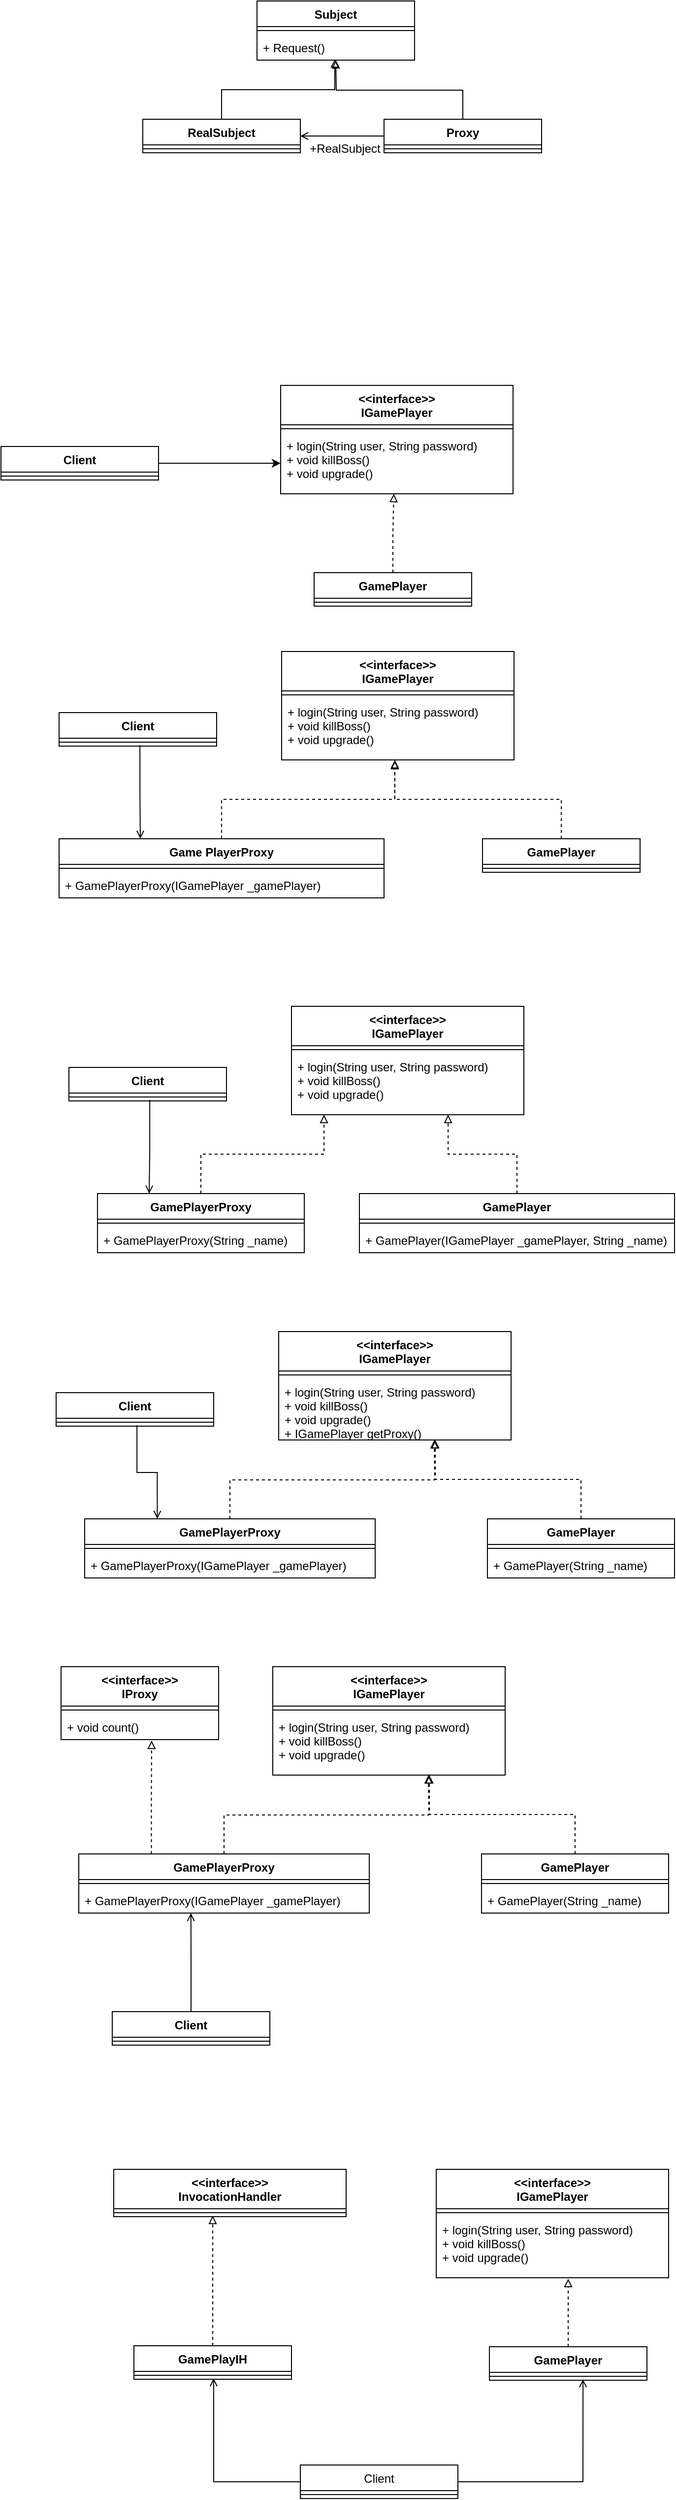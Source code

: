 <mxfile version="15.4.0" type="device"><diagram id="J_TUMIx-Pg3t33qZnCJR" name="第 1 页"><mxGraphModel dx="1106" dy="2166" grid="1" gridSize="10" guides="1" tooltips="1" connect="1" arrows="1" fold="1" page="1" pageScale="1" pageWidth="827" pageHeight="1169" math="0" shadow="0"><root><mxCell id="0"/><mxCell id="1" parent="0"/><mxCell id="Lyahre7goOrJl4z1XU1p-5" value="&lt;&lt;interface&gt;&gt;&#10;IGamePlayer" style="swimlane;fontStyle=1;align=center;verticalAlign=top;childLayout=stackLayout;horizontal=1;startSize=40;horizontalStack=0;resizeParent=1;resizeParentMax=0;resizeLast=0;collapsible=1;marginBottom=0;" parent="1" vertex="1"><mxGeometry x="334" y="50" width="236" height="110" as="geometry"/></mxCell><mxCell id="Lyahre7goOrJl4z1XU1p-7" value="" style="line;strokeWidth=1;fillColor=none;align=left;verticalAlign=middle;spacingTop=-1;spacingLeft=3;spacingRight=3;rotatable=0;labelPosition=right;points=[];portConstraint=eastwest;" parent="Lyahre7goOrJl4z1XU1p-5" vertex="1"><mxGeometry y="40" width="236" height="8" as="geometry"/></mxCell><mxCell id="Lyahre7goOrJl4z1XU1p-8" value="+ login(String user, String password)&#10;+ void killBoss()&#10;+ void upgrade()" style="text;strokeColor=none;fillColor=none;align=left;verticalAlign=top;spacingLeft=4;spacingRight=4;overflow=hidden;rotatable=0;points=[[0,0.5],[1,0.5]];portConstraint=eastwest;" parent="Lyahre7goOrJl4z1XU1p-5" vertex="1"><mxGeometry y="48" width="236" height="62" as="geometry"/></mxCell><mxCell id="Lyahre7goOrJl4z1XU1p-18" style="edgeStyle=orthogonalEdgeStyle;rounded=0;orthogonalLoop=1;jettySize=auto;html=1;exitX=0.5;exitY=0;exitDx=0;exitDy=0;entryX=0.487;entryY=1;entryDx=0;entryDy=0;entryPerimeter=0;endArrow=block;endFill=0;dashed=1;" parent="1" source="Lyahre7goOrJl4z1XU1p-9" target="Lyahre7goOrJl4z1XU1p-8" edge="1"><mxGeometry relative="1" as="geometry"/></mxCell><mxCell id="Lyahre7goOrJl4z1XU1p-9" value="GamePlayer" style="swimlane;fontStyle=1;align=center;verticalAlign=top;childLayout=stackLayout;horizontal=1;startSize=26;horizontalStack=0;resizeParent=1;resizeParentMax=0;resizeLast=0;collapsible=1;marginBottom=0;" parent="1" vertex="1"><mxGeometry x="368" y="240" width="160" height="34" as="geometry"/></mxCell><mxCell id="Lyahre7goOrJl4z1XU1p-11" value="" style="line;strokeWidth=1;fillColor=none;align=left;verticalAlign=middle;spacingTop=-1;spacingLeft=3;spacingRight=3;rotatable=0;labelPosition=right;points=[];portConstraint=eastwest;" parent="Lyahre7goOrJl4z1XU1p-9" vertex="1"><mxGeometry y="26" width="160" height="8" as="geometry"/></mxCell><mxCell id="Lyahre7goOrJl4z1XU1p-17" style="edgeStyle=orthogonalEdgeStyle;rounded=0;orthogonalLoop=1;jettySize=auto;html=1;exitX=1;exitY=0.5;exitDx=0;exitDy=0;entryX=0;entryY=0.5;entryDx=0;entryDy=0;" parent="1" source="Lyahre7goOrJl4z1XU1p-13" target="Lyahre7goOrJl4z1XU1p-8" edge="1"><mxGeometry relative="1" as="geometry"/></mxCell><mxCell id="Lyahre7goOrJl4z1XU1p-13" value="Client" style="swimlane;fontStyle=1;align=center;verticalAlign=top;childLayout=stackLayout;horizontal=1;startSize=26;horizontalStack=0;resizeParent=1;resizeParentMax=0;resizeLast=0;collapsible=1;marginBottom=0;" parent="1" vertex="1"><mxGeometry x="50" y="112" width="160" height="34" as="geometry"/></mxCell><mxCell id="Lyahre7goOrJl4z1XU1p-15" value="" style="line;strokeWidth=1;fillColor=none;align=left;verticalAlign=middle;spacingTop=-1;spacingLeft=3;spacingRight=3;rotatable=0;labelPosition=right;points=[];portConstraint=eastwest;" parent="Lyahre7goOrJl4z1XU1p-13" vertex="1"><mxGeometry y="26" width="160" height="8" as="geometry"/></mxCell><mxCell id="Lyahre7goOrJl4z1XU1p-19" value="&lt;&lt;interface&gt;&gt;&#10;IGamePlayer" style="swimlane;fontStyle=1;align=center;verticalAlign=top;childLayout=stackLayout;horizontal=1;startSize=40;horizontalStack=0;resizeParent=1;resizeParentMax=0;resizeLast=0;collapsible=1;marginBottom=0;" parent="1" vertex="1"><mxGeometry x="335" y="320" width="236" height="110" as="geometry"/></mxCell><mxCell id="Lyahre7goOrJl4z1XU1p-20" value="" style="line;strokeWidth=1;fillColor=none;align=left;verticalAlign=middle;spacingTop=-1;spacingLeft=3;spacingRight=3;rotatable=0;labelPosition=right;points=[];portConstraint=eastwest;" parent="Lyahre7goOrJl4z1XU1p-19" vertex="1"><mxGeometry y="40" width="236" height="8" as="geometry"/></mxCell><mxCell id="Lyahre7goOrJl4z1XU1p-21" value="+ login(String user, String password)&#10;+ void killBoss()&#10;+ void upgrade()" style="text;strokeColor=none;fillColor=none;align=left;verticalAlign=top;spacingLeft=4;spacingRight=4;overflow=hidden;rotatable=0;points=[[0,0.5],[1,0.5]];portConstraint=eastwest;" parent="Lyahre7goOrJl4z1XU1p-19" vertex="1"><mxGeometry y="48" width="236" height="62" as="geometry"/></mxCell><mxCell id="Lyahre7goOrJl4z1XU1p-22" style="edgeStyle=orthogonalEdgeStyle;rounded=0;orthogonalLoop=1;jettySize=auto;html=1;exitX=0.5;exitY=0;exitDx=0;exitDy=0;entryX=0.487;entryY=1;entryDx=0;entryDy=0;entryPerimeter=0;endArrow=block;endFill=0;dashed=1;" parent="1" source="Lyahre7goOrJl4z1XU1p-23" target="Lyahre7goOrJl4z1XU1p-21" edge="1"><mxGeometry relative="1" as="geometry"/></mxCell><mxCell id="Lyahre7goOrJl4z1XU1p-23" value="GamePlayer" style="swimlane;fontStyle=1;align=center;verticalAlign=top;childLayout=stackLayout;horizontal=1;startSize=26;horizontalStack=0;resizeParent=1;resizeParentMax=0;resizeLast=0;collapsible=1;marginBottom=0;" parent="1" vertex="1"><mxGeometry x="539" y="510" width="160" height="34" as="geometry"/></mxCell><mxCell id="Lyahre7goOrJl4z1XU1p-24" value="" style="line;strokeWidth=1;fillColor=none;align=left;verticalAlign=middle;spacingTop=-1;spacingLeft=3;spacingRight=3;rotatable=0;labelPosition=right;points=[];portConstraint=eastwest;" parent="Lyahre7goOrJl4z1XU1p-23" vertex="1"><mxGeometry y="26" width="160" height="8" as="geometry"/></mxCell><mxCell id="Lyahre7goOrJl4z1XU1p-33" style="edgeStyle=orthogonalEdgeStyle;rounded=0;orthogonalLoop=1;jettySize=auto;html=1;exitX=0.513;exitY=0.875;exitDx=0;exitDy=0;entryX=0.25;entryY=0;entryDx=0;entryDy=0;endArrow=open;endFill=0;exitPerimeter=0;" parent="1" source="Lyahre7goOrJl4z1XU1p-27" target="Lyahre7goOrJl4z1XU1p-28" edge="1"><mxGeometry relative="1" as="geometry"/></mxCell><mxCell id="Lyahre7goOrJl4z1XU1p-26" value="Client" style="swimlane;fontStyle=1;align=center;verticalAlign=top;childLayout=stackLayout;horizontal=1;startSize=26;horizontalStack=0;resizeParent=1;resizeParentMax=0;resizeLast=0;collapsible=1;marginBottom=0;" parent="1" vertex="1"><mxGeometry x="109" y="382" width="160" height="34" as="geometry"/></mxCell><mxCell id="Lyahre7goOrJl4z1XU1p-27" value="" style="line;strokeWidth=1;fillColor=none;align=left;verticalAlign=middle;spacingTop=-1;spacingLeft=3;spacingRight=3;rotatable=0;labelPosition=right;points=[];portConstraint=eastwest;" parent="Lyahre7goOrJl4z1XU1p-26" vertex="1"><mxGeometry y="26" width="160" height="8" as="geometry"/></mxCell><mxCell id="Lyahre7goOrJl4z1XU1p-32" style="edgeStyle=orthogonalEdgeStyle;rounded=0;orthogonalLoop=1;jettySize=auto;html=1;exitX=0.5;exitY=0;exitDx=0;exitDy=0;dashed=1;endArrow=block;endFill=0;entryX=0.487;entryY=1.016;entryDx=0;entryDy=0;entryPerimeter=0;" parent="1" source="Lyahre7goOrJl4z1XU1p-28" target="Lyahre7goOrJl4z1XU1p-21" edge="1"><mxGeometry relative="1" as="geometry"><mxPoint x="509" y="430" as="targetPoint"/></mxGeometry></mxCell><mxCell id="Lyahre7goOrJl4z1XU1p-28" value="Game PlayerProxy" style="swimlane;fontStyle=1;align=center;verticalAlign=top;childLayout=stackLayout;horizontal=1;startSize=26;horizontalStack=0;resizeParent=1;resizeParentMax=0;resizeLast=0;collapsible=1;marginBottom=0;" parent="1" vertex="1"><mxGeometry x="109" y="510" width="330" height="60" as="geometry"/></mxCell><mxCell id="Lyahre7goOrJl4z1XU1p-30" value="" style="line;strokeWidth=1;fillColor=none;align=left;verticalAlign=middle;spacingTop=-1;spacingLeft=3;spacingRight=3;rotatable=0;labelPosition=right;points=[];portConstraint=eastwest;" parent="Lyahre7goOrJl4z1XU1p-28" vertex="1"><mxGeometry y="26" width="330" height="8" as="geometry"/></mxCell><mxCell id="Lyahre7goOrJl4z1XU1p-31" value="+ GamePlayerProxy(IGamePlayer _gamePlayer)" style="text;strokeColor=none;fillColor=none;align=left;verticalAlign=top;spacingLeft=4;spacingRight=4;overflow=hidden;rotatable=0;points=[[0,0.5],[1,0.5]];portConstraint=eastwest;" parent="Lyahre7goOrJl4z1XU1p-28" vertex="1"><mxGeometry y="34" width="330" height="26" as="geometry"/></mxCell><mxCell id="OGmjAhMMVZtX7OhkXUw0-1" value="Subject" style="swimlane;fontStyle=1;align=center;verticalAlign=top;childLayout=stackLayout;horizontal=1;startSize=26;horizontalStack=0;resizeParent=1;resizeParentMax=0;resizeLast=0;collapsible=1;marginBottom=0;" parent="1" vertex="1"><mxGeometry x="310" y="-340" width="160" height="60" as="geometry"/></mxCell><mxCell id="OGmjAhMMVZtX7OhkXUw0-3" value="" style="line;strokeWidth=1;fillColor=none;align=left;verticalAlign=middle;spacingTop=-1;spacingLeft=3;spacingRight=3;rotatable=0;labelPosition=right;points=[];portConstraint=eastwest;" parent="OGmjAhMMVZtX7OhkXUw0-1" vertex="1"><mxGeometry y="26" width="160" height="8" as="geometry"/></mxCell><mxCell id="OGmjAhMMVZtX7OhkXUw0-4" value="+ Request()" style="text;strokeColor=none;fillColor=none;align=left;verticalAlign=top;spacingLeft=4;spacingRight=4;overflow=hidden;rotatable=0;points=[[0,0.5],[1,0.5]];portConstraint=eastwest;" parent="OGmjAhMMVZtX7OhkXUw0-1" vertex="1"><mxGeometry y="34" width="160" height="26" as="geometry"/></mxCell><mxCell id="OGmjAhMMVZtX7OhkXUw0-12" style="edgeStyle=orthogonalEdgeStyle;rounded=0;orthogonalLoop=1;jettySize=auto;html=1;exitX=0.5;exitY=0;exitDx=0;exitDy=0;entryX=0.494;entryY=0.962;entryDx=0;entryDy=0;entryPerimeter=0;endArrow=block;endFill=0;" parent="1" source="OGmjAhMMVZtX7OhkXUw0-5" target="OGmjAhMMVZtX7OhkXUw0-4" edge="1"><mxGeometry relative="1" as="geometry"/></mxCell><mxCell id="OGmjAhMMVZtX7OhkXUw0-5" value="RealSubject" style="swimlane;fontStyle=1;align=center;verticalAlign=top;childLayout=stackLayout;horizontal=1;startSize=26;horizontalStack=0;resizeParent=1;resizeParentMax=0;resizeLast=0;collapsible=1;marginBottom=0;" parent="1" vertex="1"><mxGeometry x="194" y="-220" width="160" height="34" as="geometry"/></mxCell><mxCell id="OGmjAhMMVZtX7OhkXUw0-7" value="" style="line;strokeWidth=1;fillColor=none;align=left;verticalAlign=middle;spacingTop=-1;spacingLeft=3;spacingRight=3;rotatable=0;labelPosition=right;points=[];portConstraint=eastwest;" parent="OGmjAhMMVZtX7OhkXUw0-5" vertex="1"><mxGeometry y="26" width="160" height="8" as="geometry"/></mxCell><mxCell id="OGmjAhMMVZtX7OhkXUw0-13" style="edgeStyle=orthogonalEdgeStyle;rounded=0;orthogonalLoop=1;jettySize=auto;html=1;exitX=0.5;exitY=0;exitDx=0;exitDy=0;endArrow=block;endFill=0;" parent="1" source="OGmjAhMMVZtX7OhkXUw0-9" edge="1"><mxGeometry relative="1" as="geometry"><mxPoint x="390" y="-280" as="targetPoint"/></mxGeometry></mxCell><mxCell id="OGmjAhMMVZtX7OhkXUw0-14" style="edgeStyle=orthogonalEdgeStyle;rounded=0;orthogonalLoop=1;jettySize=auto;html=1;exitX=0;exitY=0.5;exitDx=0;exitDy=0;endArrow=open;endFill=0;" parent="1" source="OGmjAhMMVZtX7OhkXUw0-9" target="OGmjAhMMVZtX7OhkXUw0-5" edge="1"><mxGeometry relative="1" as="geometry"/></mxCell><mxCell id="OGmjAhMMVZtX7OhkXUw0-9" value="Proxy" style="swimlane;fontStyle=1;align=center;verticalAlign=top;childLayout=stackLayout;horizontal=1;startSize=26;horizontalStack=0;resizeParent=1;resizeParentMax=0;resizeLast=0;collapsible=1;marginBottom=0;" parent="1" vertex="1"><mxGeometry x="439" y="-220" width="160" height="34" as="geometry"/></mxCell><mxCell id="OGmjAhMMVZtX7OhkXUw0-10" value="" style="line;strokeWidth=1;fillColor=none;align=left;verticalAlign=middle;spacingTop=-1;spacingLeft=3;spacingRight=3;rotatable=0;labelPosition=right;points=[];portConstraint=eastwest;" parent="OGmjAhMMVZtX7OhkXUw0-9" vertex="1"><mxGeometry y="26" width="160" height="8" as="geometry"/></mxCell><mxCell id="OGmjAhMMVZtX7OhkXUw0-15" value="+RealSubject" style="text;html=1;align=center;verticalAlign=middle;resizable=0;points=[];autosize=1;strokeColor=none;fillColor=none;" parent="1" vertex="1"><mxGeometry x="354" y="-200" width="90" height="20" as="geometry"/></mxCell><mxCell id="v3OLkGMM8hGFfkckn7O7-1" value="&lt;&lt;interface&gt;&gt;&#10;IGamePlayer" style="swimlane;fontStyle=1;align=center;verticalAlign=top;childLayout=stackLayout;horizontal=1;startSize=40;horizontalStack=0;resizeParent=1;resizeParentMax=0;resizeLast=0;collapsible=1;marginBottom=0;" vertex="1" parent="1"><mxGeometry x="345" y="680" width="236" height="110" as="geometry"/></mxCell><mxCell id="v3OLkGMM8hGFfkckn7O7-2" value="" style="line;strokeWidth=1;fillColor=none;align=left;verticalAlign=middle;spacingTop=-1;spacingLeft=3;spacingRight=3;rotatable=0;labelPosition=right;points=[];portConstraint=eastwest;" vertex="1" parent="v3OLkGMM8hGFfkckn7O7-1"><mxGeometry y="40" width="236" height="8" as="geometry"/></mxCell><mxCell id="v3OLkGMM8hGFfkckn7O7-3" value="+ login(String user, String password)&#10;+ void killBoss()&#10;+ void upgrade()" style="text;strokeColor=none;fillColor=none;align=left;verticalAlign=top;spacingLeft=4;spacingRight=4;overflow=hidden;rotatable=0;points=[[0,0.5],[1,0.5]];portConstraint=eastwest;" vertex="1" parent="v3OLkGMM8hGFfkckn7O7-1"><mxGeometry y="48" width="236" height="62" as="geometry"/></mxCell><mxCell id="v3OLkGMM8hGFfkckn7O7-7" style="edgeStyle=orthogonalEdgeStyle;rounded=0;orthogonalLoop=1;jettySize=auto;html=1;exitX=0.513;exitY=0.875;exitDx=0;exitDy=0;entryX=0.25;entryY=0;entryDx=0;entryDy=0;endArrow=open;endFill=0;exitPerimeter=0;" edge="1" parent="1" source="v3OLkGMM8hGFfkckn7O7-9" target="v3OLkGMM8hGFfkckn7O7-11"><mxGeometry relative="1" as="geometry"/></mxCell><mxCell id="v3OLkGMM8hGFfkckn7O7-8" value="Client" style="swimlane;fontStyle=1;align=center;verticalAlign=top;childLayout=stackLayout;horizontal=1;startSize=26;horizontalStack=0;resizeParent=1;resizeParentMax=0;resizeLast=0;collapsible=1;marginBottom=0;" vertex="1" parent="1"><mxGeometry x="119" y="742" width="160" height="34" as="geometry"/></mxCell><mxCell id="v3OLkGMM8hGFfkckn7O7-9" value="" style="line;strokeWidth=1;fillColor=none;align=left;verticalAlign=middle;spacingTop=-1;spacingLeft=3;spacingRight=3;rotatable=0;labelPosition=right;points=[];portConstraint=eastwest;" vertex="1" parent="v3OLkGMM8hGFfkckn7O7-8"><mxGeometry y="26" width="160" height="8" as="geometry"/></mxCell><mxCell id="v3OLkGMM8hGFfkckn7O7-10" style="edgeStyle=orthogonalEdgeStyle;rounded=0;orthogonalLoop=1;jettySize=auto;html=1;exitX=0.5;exitY=0;exitDx=0;exitDy=0;dashed=1;endArrow=block;endFill=0;entryX=0.14;entryY=1;entryDx=0;entryDy=0;entryPerimeter=0;" edge="1" parent="1" source="v3OLkGMM8hGFfkckn7O7-11" target="v3OLkGMM8hGFfkckn7O7-3"><mxGeometry relative="1" as="geometry"><mxPoint x="519" y="790" as="targetPoint"/></mxGeometry></mxCell><mxCell id="v3OLkGMM8hGFfkckn7O7-11" value="GamePlayerProxy" style="swimlane;fontStyle=1;align=center;verticalAlign=top;childLayout=stackLayout;horizontal=1;startSize=26;horizontalStack=0;resizeParent=1;resizeParentMax=0;resizeLast=0;collapsible=1;marginBottom=0;" vertex="1" parent="1"><mxGeometry x="148" y="870" width="210" height="60" as="geometry"/></mxCell><mxCell id="v3OLkGMM8hGFfkckn7O7-12" value="" style="line;strokeWidth=1;fillColor=none;align=left;verticalAlign=middle;spacingTop=-1;spacingLeft=3;spacingRight=3;rotatable=0;labelPosition=right;points=[];portConstraint=eastwest;" vertex="1" parent="v3OLkGMM8hGFfkckn7O7-11"><mxGeometry y="26" width="210" height="8" as="geometry"/></mxCell><mxCell id="v3OLkGMM8hGFfkckn7O7-13" value="+ GamePlayerProxy(String _name)" style="text;strokeColor=none;fillColor=none;align=left;verticalAlign=top;spacingLeft=4;spacingRight=4;overflow=hidden;rotatable=0;points=[[0,0.5],[1,0.5]];portConstraint=eastwest;" vertex="1" parent="v3OLkGMM8hGFfkckn7O7-11"><mxGeometry y="34" width="210" height="26" as="geometry"/></mxCell><mxCell id="v3OLkGMM8hGFfkckn7O7-19" style="edgeStyle=orthogonalEdgeStyle;rounded=0;orthogonalLoop=1;jettySize=auto;html=1;exitX=0.5;exitY=0;exitDx=0;exitDy=0;entryX=0.674;entryY=1;entryDx=0;entryDy=0;entryPerimeter=0;dashed=1;endArrow=block;endFill=0;" edge="1" parent="1" source="v3OLkGMM8hGFfkckn7O7-15" target="v3OLkGMM8hGFfkckn7O7-3"><mxGeometry relative="1" as="geometry"/></mxCell><mxCell id="v3OLkGMM8hGFfkckn7O7-15" value="GamePlayer" style="swimlane;fontStyle=1;align=center;verticalAlign=top;childLayout=stackLayout;horizontal=1;startSize=26;horizontalStack=0;resizeParent=1;resizeParentMax=0;resizeLast=0;collapsible=1;marginBottom=0;" vertex="1" parent="1"><mxGeometry x="414" y="870" width="320" height="60" as="geometry"/></mxCell><mxCell id="v3OLkGMM8hGFfkckn7O7-17" value="" style="line;strokeWidth=1;fillColor=none;align=left;verticalAlign=middle;spacingTop=-1;spacingLeft=3;spacingRight=3;rotatable=0;labelPosition=right;points=[];portConstraint=eastwest;" vertex="1" parent="v3OLkGMM8hGFfkckn7O7-15"><mxGeometry y="26" width="320" height="8" as="geometry"/></mxCell><mxCell id="v3OLkGMM8hGFfkckn7O7-18" value="+ GamePlayer(IGamePlayer _gamePlayer, String _name)" style="text;strokeColor=none;fillColor=none;align=left;verticalAlign=top;spacingLeft=4;spacingRight=4;overflow=hidden;rotatable=0;points=[[0,0.5],[1,0.5]];portConstraint=eastwest;" vertex="1" parent="v3OLkGMM8hGFfkckn7O7-15"><mxGeometry y="34" width="320" height="26" as="geometry"/></mxCell><mxCell id="v3OLkGMM8hGFfkckn7O7-20" value="&lt;&lt;interface&gt;&gt;&#10;IGamePlayer" style="swimlane;fontStyle=1;align=center;verticalAlign=top;childLayout=stackLayout;horizontal=1;startSize=40;horizontalStack=0;resizeParent=1;resizeParentMax=0;resizeLast=0;collapsible=1;marginBottom=0;" vertex="1" parent="1"><mxGeometry x="332" y="1010" width="236" height="110" as="geometry"/></mxCell><mxCell id="v3OLkGMM8hGFfkckn7O7-21" value="" style="line;strokeWidth=1;fillColor=none;align=left;verticalAlign=middle;spacingTop=-1;spacingLeft=3;spacingRight=3;rotatable=0;labelPosition=right;points=[];portConstraint=eastwest;" vertex="1" parent="v3OLkGMM8hGFfkckn7O7-20"><mxGeometry y="40" width="236" height="8" as="geometry"/></mxCell><mxCell id="v3OLkGMM8hGFfkckn7O7-22" value="+ login(String user, String password)&#10;+ void killBoss()&#10;+ void upgrade()&#10;+ IGamePlayer getProxy()" style="text;strokeColor=none;fillColor=none;align=left;verticalAlign=top;spacingLeft=4;spacingRight=4;overflow=hidden;rotatable=0;points=[[0,0.5],[1,0.5]];portConstraint=eastwest;" vertex="1" parent="v3OLkGMM8hGFfkckn7O7-20"><mxGeometry y="48" width="236" height="62" as="geometry"/></mxCell><mxCell id="v3OLkGMM8hGFfkckn7O7-23" style="edgeStyle=orthogonalEdgeStyle;rounded=0;orthogonalLoop=1;jettySize=auto;html=1;exitX=0.513;exitY=0.875;exitDx=0;exitDy=0;entryX=0.25;entryY=0;entryDx=0;entryDy=0;endArrow=open;endFill=0;exitPerimeter=0;" edge="1" parent="1" source="v3OLkGMM8hGFfkckn7O7-25" target="v3OLkGMM8hGFfkckn7O7-27"><mxGeometry relative="1" as="geometry"/></mxCell><mxCell id="v3OLkGMM8hGFfkckn7O7-24" value="Client" style="swimlane;fontStyle=1;align=center;verticalAlign=top;childLayout=stackLayout;horizontal=1;startSize=26;horizontalStack=0;resizeParent=1;resizeParentMax=0;resizeLast=0;collapsible=1;marginBottom=0;" vertex="1" parent="1"><mxGeometry x="106" y="1072" width="160" height="34" as="geometry"/></mxCell><mxCell id="v3OLkGMM8hGFfkckn7O7-25" value="" style="line;strokeWidth=1;fillColor=none;align=left;verticalAlign=middle;spacingTop=-1;spacingLeft=3;spacingRight=3;rotatable=0;labelPosition=right;points=[];portConstraint=eastwest;" vertex="1" parent="v3OLkGMM8hGFfkckn7O7-24"><mxGeometry y="26" width="160" height="8" as="geometry"/></mxCell><mxCell id="v3OLkGMM8hGFfkckn7O7-26" style="edgeStyle=orthogonalEdgeStyle;rounded=0;orthogonalLoop=1;jettySize=auto;html=1;exitX=0.5;exitY=0;exitDx=0;exitDy=0;dashed=1;endArrow=block;endFill=0;" edge="1" parent="1" source="v3OLkGMM8hGFfkckn7O7-27"><mxGeometry relative="1" as="geometry"><mxPoint x="490" y="1120" as="targetPoint"/></mxGeometry></mxCell><mxCell id="v3OLkGMM8hGFfkckn7O7-27" value="GamePlayerProxy" style="swimlane;fontStyle=1;align=center;verticalAlign=top;childLayout=stackLayout;horizontal=1;startSize=26;horizontalStack=0;resizeParent=1;resizeParentMax=0;resizeLast=0;collapsible=1;marginBottom=0;" vertex="1" parent="1"><mxGeometry x="135" y="1200" width="295" height="60" as="geometry"/></mxCell><mxCell id="v3OLkGMM8hGFfkckn7O7-28" value="" style="line;strokeWidth=1;fillColor=none;align=left;verticalAlign=middle;spacingTop=-1;spacingLeft=3;spacingRight=3;rotatable=0;labelPosition=right;points=[];portConstraint=eastwest;" vertex="1" parent="v3OLkGMM8hGFfkckn7O7-27"><mxGeometry y="26" width="295" height="8" as="geometry"/></mxCell><mxCell id="v3OLkGMM8hGFfkckn7O7-29" value="+ GamePlayerProxy(IGamePlayer _gamePlayer)" style="text;strokeColor=none;fillColor=none;align=left;verticalAlign=top;spacingLeft=4;spacingRight=4;overflow=hidden;rotatable=0;points=[[0,0.5],[1,0.5]];portConstraint=eastwest;" vertex="1" parent="v3OLkGMM8hGFfkckn7O7-27"><mxGeometry y="34" width="295" height="26" as="geometry"/></mxCell><mxCell id="v3OLkGMM8hGFfkckn7O7-30" style="edgeStyle=orthogonalEdgeStyle;rounded=0;orthogonalLoop=1;jettySize=auto;html=1;exitX=0.5;exitY=0;exitDx=0;exitDy=0;entryX=0.674;entryY=1;entryDx=0;entryDy=0;entryPerimeter=0;dashed=1;endArrow=block;endFill=0;" edge="1" parent="1" source="v3OLkGMM8hGFfkckn7O7-31" target="v3OLkGMM8hGFfkckn7O7-22"><mxGeometry relative="1" as="geometry"/></mxCell><mxCell id="v3OLkGMM8hGFfkckn7O7-31" value="GamePlayer" style="swimlane;fontStyle=1;align=center;verticalAlign=top;childLayout=stackLayout;horizontal=1;startSize=26;horizontalStack=0;resizeParent=1;resizeParentMax=0;resizeLast=0;collapsible=1;marginBottom=0;" vertex="1" parent="1"><mxGeometry x="544" y="1200" width="190" height="60" as="geometry"/></mxCell><mxCell id="v3OLkGMM8hGFfkckn7O7-32" value="" style="line;strokeWidth=1;fillColor=none;align=left;verticalAlign=middle;spacingTop=-1;spacingLeft=3;spacingRight=3;rotatable=0;labelPosition=right;points=[];portConstraint=eastwest;" vertex="1" parent="v3OLkGMM8hGFfkckn7O7-31"><mxGeometry y="26" width="190" height="8" as="geometry"/></mxCell><mxCell id="v3OLkGMM8hGFfkckn7O7-33" value="+ GamePlayer(String _name)" style="text;strokeColor=none;fillColor=none;align=left;verticalAlign=top;spacingLeft=4;spacingRight=4;overflow=hidden;rotatable=0;points=[[0,0.5],[1,0.5]];portConstraint=eastwest;" vertex="1" parent="v3OLkGMM8hGFfkckn7O7-31"><mxGeometry y="34" width="190" height="26" as="geometry"/></mxCell><mxCell id="v3OLkGMM8hGFfkckn7O7-34" value="&lt;&lt;interface&gt;&gt;&#10;IGamePlayer" style="swimlane;fontStyle=1;align=center;verticalAlign=top;childLayout=stackLayout;horizontal=1;startSize=40;horizontalStack=0;resizeParent=1;resizeParentMax=0;resizeLast=0;collapsible=1;marginBottom=0;" vertex="1" parent="1"><mxGeometry x="326" y="1350" width="236" height="110" as="geometry"/></mxCell><mxCell id="v3OLkGMM8hGFfkckn7O7-35" value="" style="line;strokeWidth=1;fillColor=none;align=left;verticalAlign=middle;spacingTop=-1;spacingLeft=3;spacingRight=3;rotatable=0;labelPosition=right;points=[];portConstraint=eastwest;" vertex="1" parent="v3OLkGMM8hGFfkckn7O7-34"><mxGeometry y="40" width="236" height="8" as="geometry"/></mxCell><mxCell id="v3OLkGMM8hGFfkckn7O7-36" value="+ login(String user, String password)&#10;+ void killBoss()&#10;+ void upgrade()" style="text;strokeColor=none;fillColor=none;align=left;verticalAlign=top;spacingLeft=4;spacingRight=4;overflow=hidden;rotatable=0;points=[[0,0.5],[1,0.5]];portConstraint=eastwest;" vertex="1" parent="v3OLkGMM8hGFfkckn7O7-34"><mxGeometry y="48" width="236" height="62" as="geometry"/></mxCell><mxCell id="v3OLkGMM8hGFfkckn7O7-37" style="edgeStyle=orthogonalEdgeStyle;rounded=0;orthogonalLoop=1;jettySize=auto;html=1;exitX=0.5;exitY=0;exitDx=0;exitDy=0;entryX=0.386;entryY=1;entryDx=0;entryDy=0;endArrow=open;endFill=0;entryPerimeter=0;" edge="1" parent="1" source="v3OLkGMM8hGFfkckn7O7-38" target="v3OLkGMM8hGFfkckn7O7-43"><mxGeometry relative="1" as="geometry"/></mxCell><mxCell id="v3OLkGMM8hGFfkckn7O7-38" value="Client" style="swimlane;fontStyle=1;align=center;verticalAlign=top;childLayout=stackLayout;horizontal=1;startSize=26;horizontalStack=0;resizeParent=1;resizeParentMax=0;resizeLast=0;collapsible=1;marginBottom=0;" vertex="1" parent="1"><mxGeometry x="163" y="1700" width="160" height="34" as="geometry"/></mxCell><mxCell id="v3OLkGMM8hGFfkckn7O7-39" value="" style="line;strokeWidth=1;fillColor=none;align=left;verticalAlign=middle;spacingTop=-1;spacingLeft=3;spacingRight=3;rotatable=0;labelPosition=right;points=[];portConstraint=eastwest;" vertex="1" parent="v3OLkGMM8hGFfkckn7O7-38"><mxGeometry y="26" width="160" height="8" as="geometry"/></mxCell><mxCell id="v3OLkGMM8hGFfkckn7O7-40" style="edgeStyle=orthogonalEdgeStyle;rounded=0;orthogonalLoop=1;jettySize=auto;html=1;exitX=0.5;exitY=0;exitDx=0;exitDy=0;dashed=1;endArrow=block;endFill=0;" edge="1" parent="1" source="v3OLkGMM8hGFfkckn7O7-41"><mxGeometry relative="1" as="geometry"><mxPoint x="484" y="1460" as="targetPoint"/></mxGeometry></mxCell><mxCell id="v3OLkGMM8hGFfkckn7O7-52" style="edgeStyle=orthogonalEdgeStyle;rounded=0;orthogonalLoop=1;jettySize=auto;html=1;exitX=0.25;exitY=0;exitDx=0;exitDy=0;entryX=0.575;entryY=1.038;entryDx=0;entryDy=0;entryPerimeter=0;dashed=1;endArrow=block;endFill=0;" edge="1" parent="1" source="v3OLkGMM8hGFfkckn7O7-41" target="v3OLkGMM8hGFfkckn7O7-51"><mxGeometry relative="1" as="geometry"/></mxCell><mxCell id="v3OLkGMM8hGFfkckn7O7-41" value="GamePlayerProxy" style="swimlane;fontStyle=1;align=center;verticalAlign=top;childLayout=stackLayout;horizontal=1;startSize=26;horizontalStack=0;resizeParent=1;resizeParentMax=0;resizeLast=0;collapsible=1;marginBottom=0;" vertex="1" parent="1"><mxGeometry x="129" y="1540" width="295" height="60" as="geometry"/></mxCell><mxCell id="v3OLkGMM8hGFfkckn7O7-42" value="" style="line;strokeWidth=1;fillColor=none;align=left;verticalAlign=middle;spacingTop=-1;spacingLeft=3;spacingRight=3;rotatable=0;labelPosition=right;points=[];portConstraint=eastwest;" vertex="1" parent="v3OLkGMM8hGFfkckn7O7-41"><mxGeometry y="26" width="295" height="8" as="geometry"/></mxCell><mxCell id="v3OLkGMM8hGFfkckn7O7-43" value="+ GamePlayerProxy(IGamePlayer _gamePlayer)" style="text;strokeColor=none;fillColor=none;align=left;verticalAlign=top;spacingLeft=4;spacingRight=4;overflow=hidden;rotatable=0;points=[[0,0.5],[1,0.5]];portConstraint=eastwest;" vertex="1" parent="v3OLkGMM8hGFfkckn7O7-41"><mxGeometry y="34" width="295" height="26" as="geometry"/></mxCell><mxCell id="v3OLkGMM8hGFfkckn7O7-44" style="edgeStyle=orthogonalEdgeStyle;rounded=0;orthogonalLoop=1;jettySize=auto;html=1;exitX=0.5;exitY=0;exitDx=0;exitDy=0;entryX=0.674;entryY=1;entryDx=0;entryDy=0;entryPerimeter=0;dashed=1;endArrow=block;endFill=0;" edge="1" parent="1" source="v3OLkGMM8hGFfkckn7O7-45" target="v3OLkGMM8hGFfkckn7O7-36"><mxGeometry relative="1" as="geometry"/></mxCell><mxCell id="v3OLkGMM8hGFfkckn7O7-45" value="GamePlayer" style="swimlane;fontStyle=1;align=center;verticalAlign=top;childLayout=stackLayout;horizontal=1;startSize=26;horizontalStack=0;resizeParent=1;resizeParentMax=0;resizeLast=0;collapsible=1;marginBottom=0;" vertex="1" parent="1"><mxGeometry x="538" y="1540" width="190" height="60" as="geometry"/></mxCell><mxCell id="v3OLkGMM8hGFfkckn7O7-46" value="" style="line;strokeWidth=1;fillColor=none;align=left;verticalAlign=middle;spacingTop=-1;spacingLeft=3;spacingRight=3;rotatable=0;labelPosition=right;points=[];portConstraint=eastwest;" vertex="1" parent="v3OLkGMM8hGFfkckn7O7-45"><mxGeometry y="26" width="190" height="8" as="geometry"/></mxCell><mxCell id="v3OLkGMM8hGFfkckn7O7-47" value="+ GamePlayer(String _name)" style="text;strokeColor=none;fillColor=none;align=left;verticalAlign=top;spacingLeft=4;spacingRight=4;overflow=hidden;rotatable=0;points=[[0,0.5],[1,0.5]];portConstraint=eastwest;" vertex="1" parent="v3OLkGMM8hGFfkckn7O7-45"><mxGeometry y="34" width="190" height="26" as="geometry"/></mxCell><mxCell id="v3OLkGMM8hGFfkckn7O7-48" value="&lt;&lt;interface&gt;&gt;&#10;IProxy" style="swimlane;fontStyle=1;align=center;verticalAlign=top;childLayout=stackLayout;horizontal=1;startSize=40;horizontalStack=0;resizeParent=1;resizeParentMax=0;resizeLast=0;collapsible=1;marginBottom=0;" vertex="1" parent="1"><mxGeometry x="111" y="1350" width="160" height="74" as="geometry"/></mxCell><mxCell id="v3OLkGMM8hGFfkckn7O7-50" value="" style="line;strokeWidth=1;fillColor=none;align=left;verticalAlign=middle;spacingTop=-1;spacingLeft=3;spacingRight=3;rotatable=0;labelPosition=right;points=[];portConstraint=eastwest;" vertex="1" parent="v3OLkGMM8hGFfkckn7O7-48"><mxGeometry y="40" width="160" height="8" as="geometry"/></mxCell><mxCell id="v3OLkGMM8hGFfkckn7O7-51" value="+ void count()" style="text;strokeColor=none;fillColor=none;align=left;verticalAlign=top;spacingLeft=4;spacingRight=4;overflow=hidden;rotatable=0;points=[[0,0.5],[1,0.5]];portConstraint=eastwest;" vertex="1" parent="v3OLkGMM8hGFfkckn7O7-48"><mxGeometry y="48" width="160" height="26" as="geometry"/></mxCell><mxCell id="v3OLkGMM8hGFfkckn7O7-57" value="&lt;&lt;interface&gt;&gt;&#10;IGamePlayer" style="swimlane;fontStyle=1;align=center;verticalAlign=top;childLayout=stackLayout;horizontal=1;startSize=40;horizontalStack=0;resizeParent=1;resizeParentMax=0;resizeLast=0;collapsible=1;marginBottom=0;" vertex="1" parent="1"><mxGeometry x="492" y="1860" width="236" height="110" as="geometry"/></mxCell><mxCell id="v3OLkGMM8hGFfkckn7O7-58" value="" style="line;strokeWidth=1;fillColor=none;align=left;verticalAlign=middle;spacingTop=-1;spacingLeft=3;spacingRight=3;rotatable=0;labelPosition=right;points=[];portConstraint=eastwest;" vertex="1" parent="v3OLkGMM8hGFfkckn7O7-57"><mxGeometry y="40" width="236" height="8" as="geometry"/></mxCell><mxCell id="v3OLkGMM8hGFfkckn7O7-59" value="+ login(String user, String password)&#10;+ void killBoss()&#10;+ void upgrade()" style="text;strokeColor=none;fillColor=none;align=left;verticalAlign=top;spacingLeft=4;spacingRight=4;overflow=hidden;rotatable=0;points=[[0,0.5],[1,0.5]];portConstraint=eastwest;" vertex="1" parent="v3OLkGMM8hGFfkckn7O7-57"><mxGeometry y="48" width="236" height="62" as="geometry"/></mxCell><mxCell id="v3OLkGMM8hGFfkckn7O7-64" value="&lt;&lt;interface&gt;&gt;&#10;InvocationHandler" style="swimlane;fontStyle=1;align=center;verticalAlign=top;childLayout=stackLayout;horizontal=1;startSize=40;horizontalStack=0;resizeParent=1;resizeParentMax=0;resizeLast=0;collapsible=1;marginBottom=0;" vertex="1" parent="1"><mxGeometry x="164.5" y="1860" width="236" height="48" as="geometry"/></mxCell><mxCell id="v3OLkGMM8hGFfkckn7O7-65" value="" style="line;strokeWidth=1;fillColor=none;align=left;verticalAlign=middle;spacingTop=-1;spacingLeft=3;spacingRight=3;rotatable=0;labelPosition=right;points=[];portConstraint=eastwest;" vertex="1" parent="v3OLkGMM8hGFfkckn7O7-64"><mxGeometry y="40" width="236" height="8" as="geometry"/></mxCell><mxCell id="v3OLkGMM8hGFfkckn7O7-76" style="edgeStyle=orthogonalEdgeStyle;rounded=0;orthogonalLoop=1;jettySize=auto;html=1;exitX=0.5;exitY=0;exitDx=0;exitDy=0;entryX=0.426;entryY=0.875;entryDx=0;entryDy=0;entryPerimeter=0;dashed=1;endArrow=block;endFill=0;" edge="1" parent="1" source="v3OLkGMM8hGFfkckn7O7-67" target="v3OLkGMM8hGFfkckn7O7-65"><mxGeometry relative="1" as="geometry"/></mxCell><mxCell id="v3OLkGMM8hGFfkckn7O7-67" value="GamePlayIH" style="swimlane;fontStyle=1;align=center;verticalAlign=top;childLayout=stackLayout;horizontal=1;startSize=26;horizontalStack=0;resizeParent=1;resizeParentMax=0;resizeLast=0;collapsible=1;marginBottom=0;" vertex="1" parent="1"><mxGeometry x="185" y="2039" width="160" height="34" as="geometry"/></mxCell><mxCell id="v3OLkGMM8hGFfkckn7O7-69" value="" style="line;strokeWidth=1;fillColor=none;align=left;verticalAlign=middle;spacingTop=-1;spacingLeft=3;spacingRight=3;rotatable=0;labelPosition=right;points=[];portConstraint=eastwest;" vertex="1" parent="v3OLkGMM8hGFfkckn7O7-67"><mxGeometry y="26" width="160" height="8" as="geometry"/></mxCell><mxCell id="v3OLkGMM8hGFfkckn7O7-75" style="edgeStyle=orthogonalEdgeStyle;rounded=0;orthogonalLoop=1;jettySize=auto;html=1;exitX=0.5;exitY=0;exitDx=0;exitDy=0;entryX=0.568;entryY=1.016;entryDx=0;entryDy=0;entryPerimeter=0;dashed=1;endArrow=block;endFill=0;" edge="1" parent="1" source="v3OLkGMM8hGFfkckn7O7-71" target="v3OLkGMM8hGFfkckn7O7-59"><mxGeometry relative="1" as="geometry"/></mxCell><mxCell id="v3OLkGMM8hGFfkckn7O7-71" value="GamePlayer" style="swimlane;fontStyle=1;align=center;verticalAlign=top;childLayout=stackLayout;horizontal=1;startSize=26;horizontalStack=0;resizeParent=1;resizeParentMax=0;resizeLast=0;collapsible=1;marginBottom=0;" vertex="1" parent="1"><mxGeometry x="546" y="2040" width="160" height="34" as="geometry"/></mxCell><mxCell id="v3OLkGMM8hGFfkckn7O7-72" value="" style="line;strokeWidth=1;fillColor=none;align=left;verticalAlign=middle;spacingTop=-1;spacingLeft=3;spacingRight=3;rotatable=0;labelPosition=right;points=[];portConstraint=eastwest;" vertex="1" parent="v3OLkGMM8hGFfkckn7O7-71"><mxGeometry y="26" width="160" height="8" as="geometry"/></mxCell><mxCell id="v3OLkGMM8hGFfkckn7O7-77" style="edgeStyle=orthogonalEdgeStyle;rounded=0;orthogonalLoop=1;jettySize=auto;html=1;exitX=1;exitY=0.5;exitDx=0;exitDy=0;entryX=0.594;entryY=0.875;entryDx=0;entryDy=0;entryPerimeter=0;endArrow=open;endFill=0;" edge="1" parent="1" source="v3OLkGMM8hGFfkckn7O7-73" target="v3OLkGMM8hGFfkckn7O7-72"><mxGeometry relative="1" as="geometry"/></mxCell><mxCell id="v3OLkGMM8hGFfkckn7O7-78" style="edgeStyle=orthogonalEdgeStyle;rounded=0;orthogonalLoop=1;jettySize=auto;html=1;exitX=0;exitY=0.5;exitDx=0;exitDy=0;entryX=0.506;entryY=0.875;entryDx=0;entryDy=0;entryPerimeter=0;endArrow=open;endFill=0;" edge="1" parent="1" source="v3OLkGMM8hGFfkckn7O7-73" target="v3OLkGMM8hGFfkckn7O7-69"><mxGeometry relative="1" as="geometry"/></mxCell><mxCell id="v3OLkGMM8hGFfkckn7O7-73" value="Client" style="swimlane;fontStyle=0;align=center;verticalAlign=top;childLayout=stackLayout;horizontal=1;startSize=26;horizontalStack=0;resizeParent=1;resizeParentMax=0;resizeLast=0;collapsible=1;marginBottom=0;" vertex="1" parent="1"><mxGeometry x="354" y="2160" width="160" height="34" as="geometry"/></mxCell><mxCell id="v3OLkGMM8hGFfkckn7O7-74" value="" style="line;strokeWidth=1;fillColor=none;align=left;verticalAlign=middle;spacingTop=-1;spacingLeft=3;spacingRight=3;rotatable=0;labelPosition=right;points=[];portConstraint=eastwest;" vertex="1" parent="v3OLkGMM8hGFfkckn7O7-73"><mxGeometry y="26" width="160" height="8" as="geometry"/></mxCell></root></mxGraphModel></diagram></mxfile>